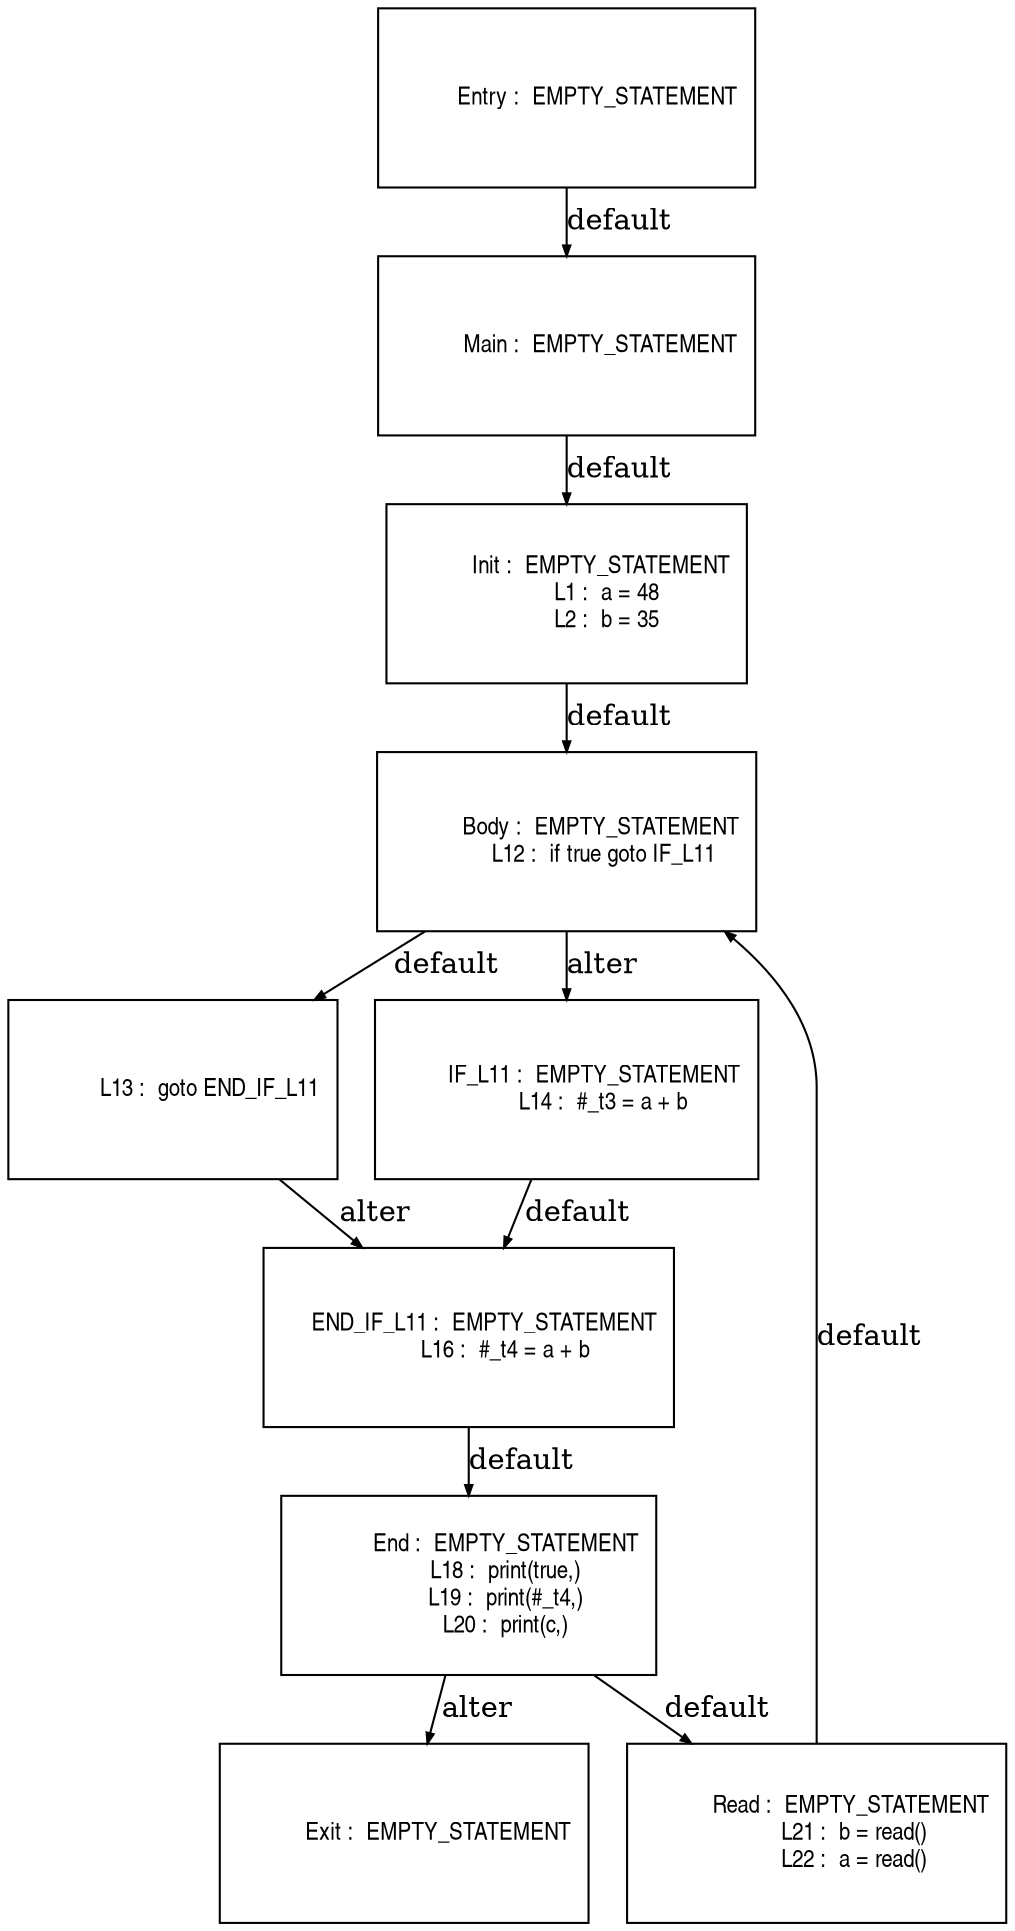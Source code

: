 digraph G {
  ranksep=.25;
  edge [arrowsize=.5]
  node [shape=rectangle, fontname="ArialNarrow",
        fontsize=12,  height=1.2];
  "           Main :  EMPTY_STATEMENT
"; "           Init :  EMPTY_STATEMENT
             L1 :  a = 48
             L2 :  b = 35
"; "           Body :  EMPTY_STATEMENT
            L12 :  if true goto IF_L11
"; "            L13 :  goto END_IF_L11
"; "         IF_L11 :  EMPTY_STATEMENT
            L14 :  #_t3 = a + b
"; "     END_IF_L11 :  EMPTY_STATEMENT
            L16 :  #_t4 = a + b
"; "          Entry :  EMPTY_STATEMENT
"; "            End :  EMPTY_STATEMENT
            L18 :  print(true,)
            L19 :  print(#_t4,)
            L20 :  print(c,)
"; "           Exit :  EMPTY_STATEMENT
"; "           Read :  EMPTY_STATEMENT
            L21 :  b = read()
            L22 :  a = read()
"; 
  "           Main :  EMPTY_STATEMENT
" -> "           Init :  EMPTY_STATEMENT
             L1 :  a = 48
             L2 :  b = 35
"  [label="default"];
  "           Init :  EMPTY_STATEMENT
             L1 :  a = 48
             L2 :  b = 35
" -> "           Body :  EMPTY_STATEMENT
            L12 :  if true goto IF_L11
"  [label="default"];
  "           Body :  EMPTY_STATEMENT
            L12 :  if true goto IF_L11
" -> "            L13 :  goto END_IF_L11
"  [label="default"];
  "           Body :  EMPTY_STATEMENT
            L12 :  if true goto IF_L11
" -> "         IF_L11 :  EMPTY_STATEMENT
            L14 :  #_t3 = a + b
"  [label="alter"];
  "            L13 :  goto END_IF_L11
" -> "     END_IF_L11 :  EMPTY_STATEMENT
            L16 :  #_t4 = a + b
"  [label="alter"];
  "         IF_L11 :  EMPTY_STATEMENT
            L14 :  #_t3 = a + b
" -> "     END_IF_L11 :  EMPTY_STATEMENT
            L16 :  #_t4 = a + b
"  [label="default"];
  "     END_IF_L11 :  EMPTY_STATEMENT
            L16 :  #_t4 = a + b
" -> "            End :  EMPTY_STATEMENT
            L18 :  print(true,)
            L19 :  print(#_t4,)
            L20 :  print(c,)
"  [label="default"];
  "          Entry :  EMPTY_STATEMENT
" -> "           Main :  EMPTY_STATEMENT
"  [label="default"];
  "            End :  EMPTY_STATEMENT
            L18 :  print(true,)
            L19 :  print(#_t4,)
            L20 :  print(c,)
" -> "           Read :  EMPTY_STATEMENT
            L21 :  b = read()
            L22 :  a = read()
"  [label="default"];
  "            End :  EMPTY_STATEMENT
            L18 :  print(true,)
            L19 :  print(#_t4,)
            L20 :  print(c,)
" -> "           Exit :  EMPTY_STATEMENT
"  [label="alter"];
  "           Read :  EMPTY_STATEMENT
            L21 :  b = read()
            L22 :  a = read()
" -> "           Body :  EMPTY_STATEMENT
            L12 :  if true goto IF_L11
"  [label="default"];
}
